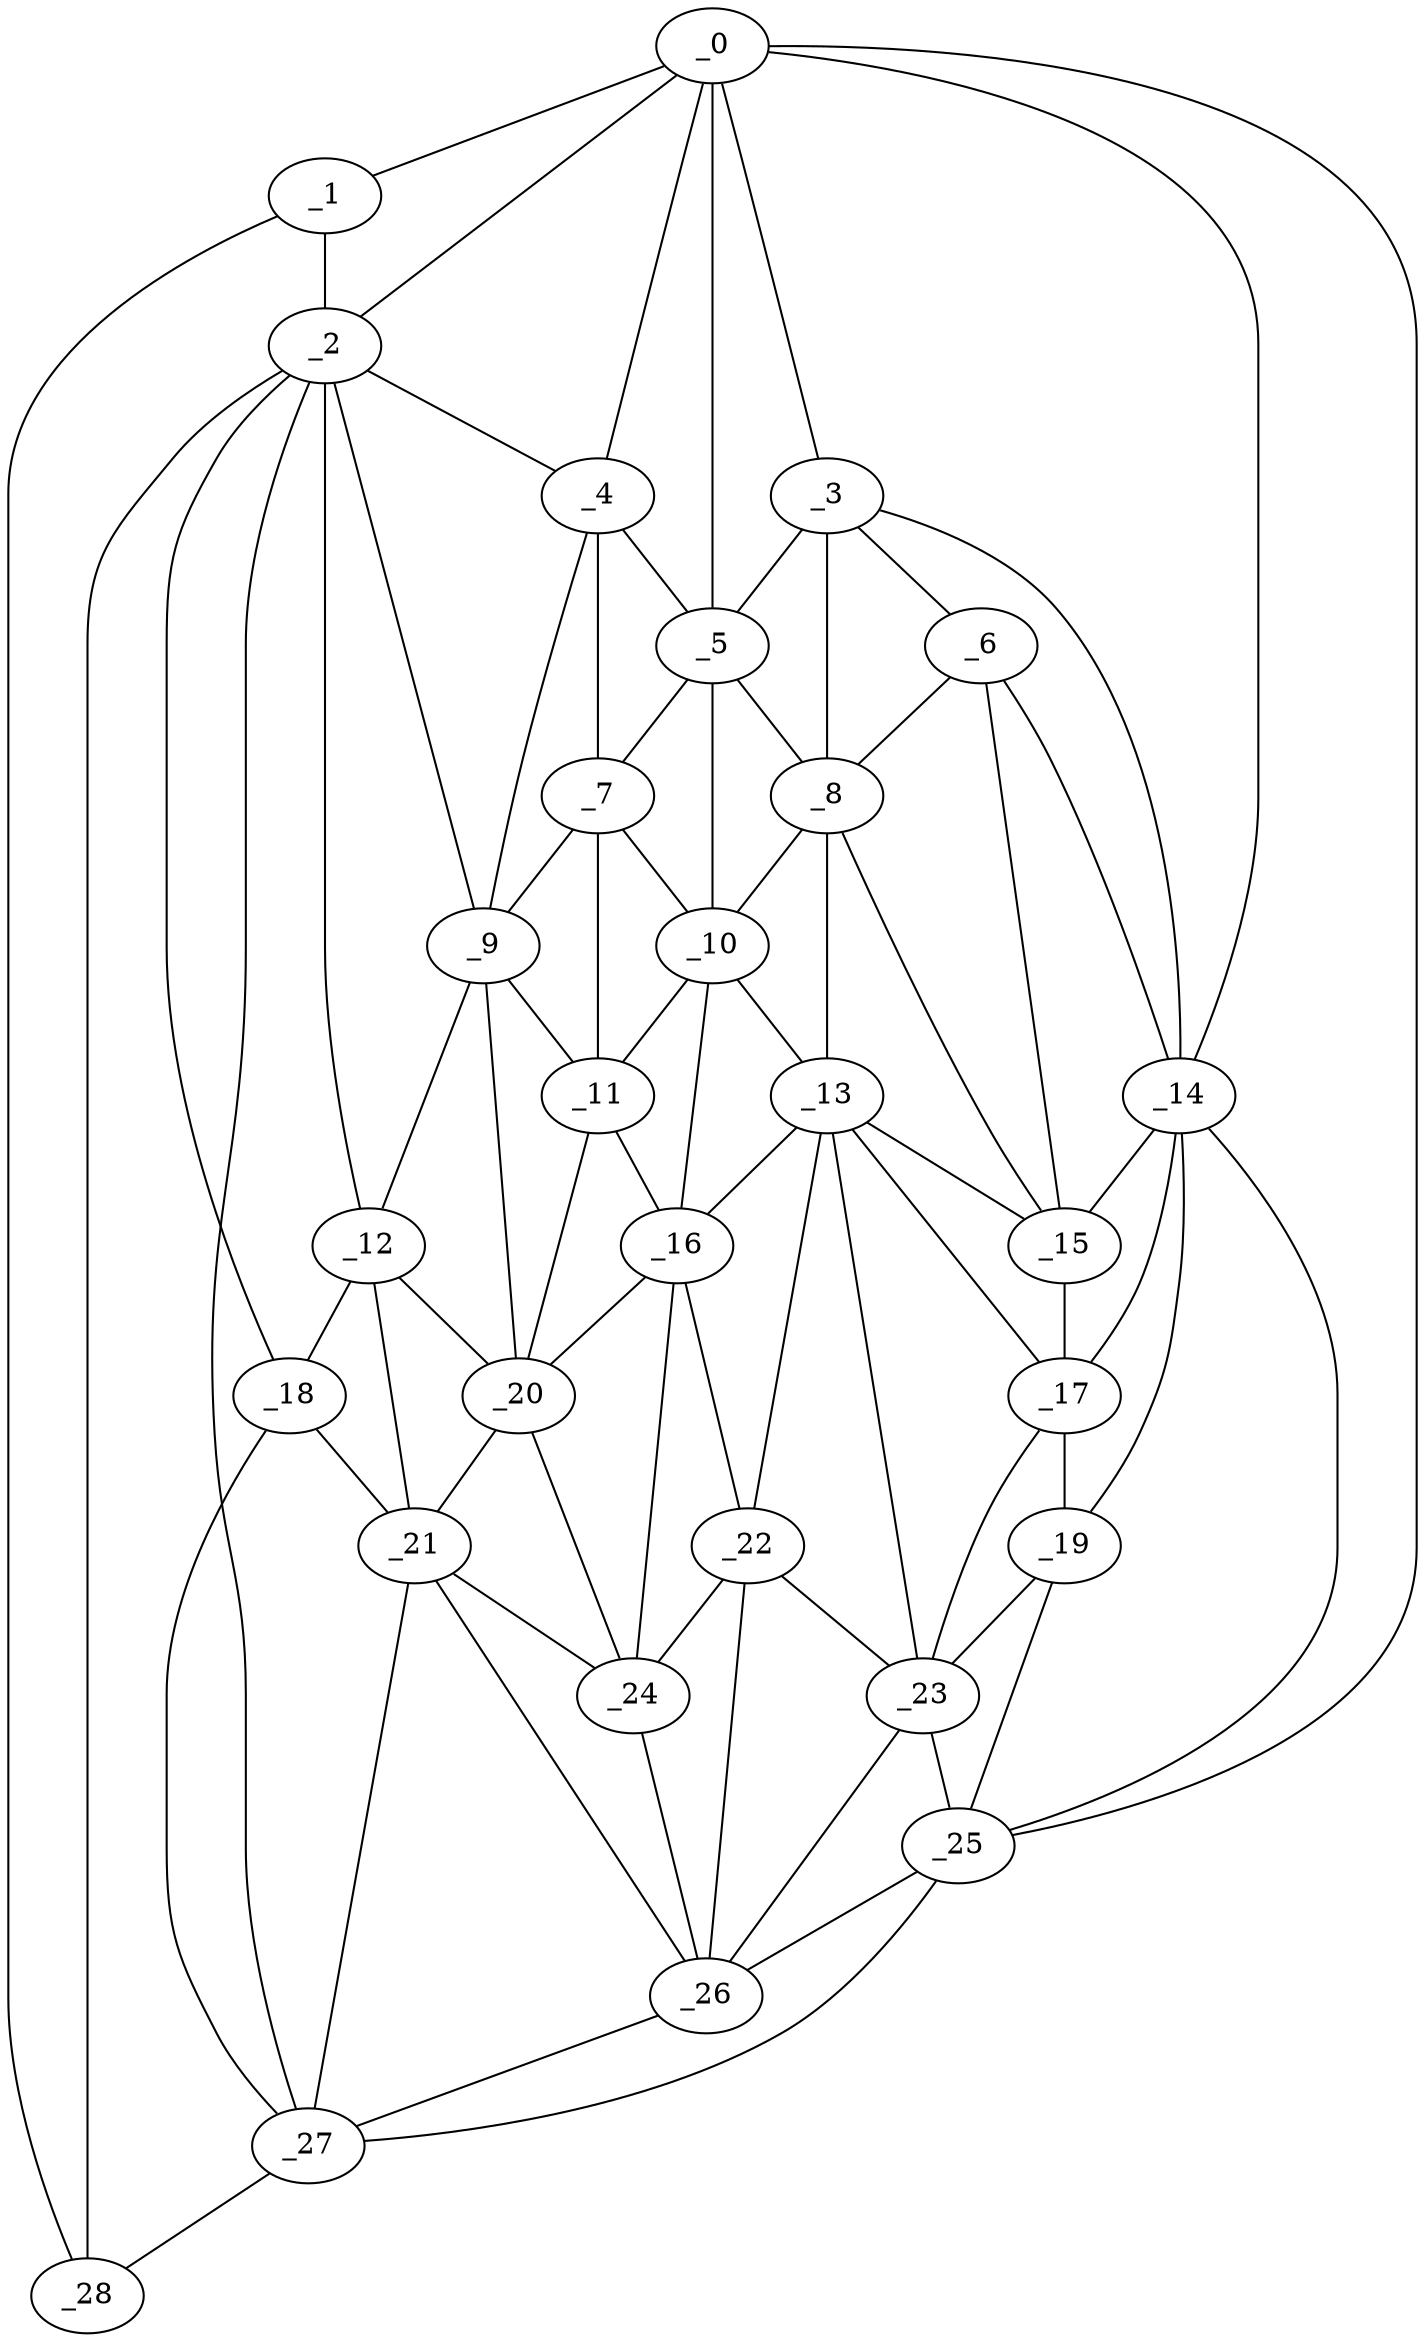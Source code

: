 graph "obj98__265.gxl" {
	_0	 [x=23,
		y=5];
	_1	 [x=39,
		y=125];
	_0 -- _1	 [valence=1];
	_2	 [x=40,
		y=93];
	_0 -- _2	 [valence=1];
	_3	 [x=42,
		y=13];
	_0 -- _3	 [valence=2];
	_4	 [x=48,
		y=62];
	_0 -- _4	 [valence=1];
	_5	 [x=51,
		y=37];
	_0 -- _5	 [valence=2];
	_14	 [x=67,
		y=10];
	_0 -- _14	 [valence=2];
	_25	 [x=82,
		y=3];
	_0 -- _25	 [valence=1];
	_1 -- _2	 [valence=2];
	_28	 [x=106,
		y=122];
	_1 -- _28	 [valence=1];
	_2 -- _4	 [valence=2];
	_9	 [x=57,
		y=62];
	_2 -- _9	 [valence=2];
	_12	 [x=65,
		y=66];
	_2 -- _12	 [valence=1];
	_18	 [x=72,
		y=72];
	_2 -- _18	 [valence=1];
	_27	 [x=103,
		y=90];
	_2 -- _27	 [valence=2];
	_2 -- _28	 [valence=1];
	_3 -- _5	 [valence=2];
	_6	 [x=52,
		y=14];
	_3 -- _6	 [valence=2];
	_8	 [x=57,
		y=25];
	_3 -- _8	 [valence=1];
	_3 -- _14	 [valence=2];
	_4 -- _5	 [valence=1];
	_7	 [x=54,
		y=48];
	_4 -- _7	 [valence=2];
	_4 -- _9	 [valence=1];
	_5 -- _7	 [valence=1];
	_5 -- _8	 [valence=2];
	_10	 [x=60,
		y=37];
	_5 -- _10	 [valence=2];
	_6 -- _8	 [valence=2];
	_6 -- _14	 [valence=1];
	_15	 [x=67,
		y=15];
	_6 -- _15	 [valence=1];
	_7 -- _9	 [valence=1];
	_7 -- _10	 [valence=1];
	_11	 [x=62,
		y=47];
	_7 -- _11	 [valence=2];
	_8 -- _10	 [valence=1];
	_13	 [x=66,
		y=29];
	_8 -- _13	 [valence=2];
	_8 -- _15	 [valence=2];
	_9 -- _11	 [valence=2];
	_9 -- _12	 [valence=2];
	_20	 [x=73,
		y=56];
	_9 -- _20	 [valence=2];
	_10 -- _11	 [valence=2];
	_10 -- _13	 [valence=2];
	_16	 [x=69,
		y=41];
	_10 -- _16	 [valence=2];
	_11 -- _16	 [valence=1];
	_11 -- _20	 [valence=2];
	_12 -- _18	 [valence=1];
	_12 -- _20	 [valence=1];
	_21	 [x=75,
		y=66];
	_12 -- _21	 [valence=2];
	_13 -- _15	 [valence=2];
	_13 -- _16	 [valence=2];
	_17	 [x=70,
		y=15];
	_13 -- _17	 [valence=2];
	_22	 [x=77,
		y=40];
	_13 -- _22	 [valence=1];
	_23	 [x=79,
		y=29];
	_13 -- _23	 [valence=2];
	_14 -- _15	 [valence=2];
	_14 -- _17	 [valence=1];
	_19	 [x=73,
		y=13];
	_14 -- _19	 [valence=2];
	_14 -- _25	 [valence=1];
	_15 -- _17	 [valence=2];
	_16 -- _20	 [valence=2];
	_16 -- _22	 [valence=1];
	_24	 [x=80,
		y=53];
	_16 -- _24	 [valence=2];
	_17 -- _19	 [valence=2];
	_17 -- _23	 [valence=2];
	_18 -- _21	 [valence=2];
	_18 -- _27	 [valence=2];
	_19 -- _23	 [valence=2];
	_19 -- _25	 [valence=2];
	_20 -- _21	 [valence=2];
	_20 -- _24	 [valence=1];
	_21 -- _24	 [valence=2];
	_26	 [x=85,
		y=53];
	_21 -- _26	 [valence=1];
	_21 -- _27	 [valence=1];
	_22 -- _23	 [valence=2];
	_22 -- _24	 [valence=2];
	_22 -- _26	 [valence=1];
	_23 -- _25	 [valence=2];
	_23 -- _26	 [valence=2];
	_24 -- _26	 [valence=2];
	_25 -- _26	 [valence=2];
	_25 -- _27	 [valence=1];
	_26 -- _27	 [valence=2];
	_27 -- _28	 [valence=1];
}
